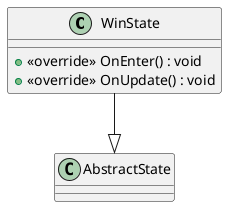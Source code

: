 @startuml
class WinState {
    + <<override>> OnEnter() : void
    + <<override>> OnUpdate() : void
}
AbstractState <|-up- WinState
@enduml

